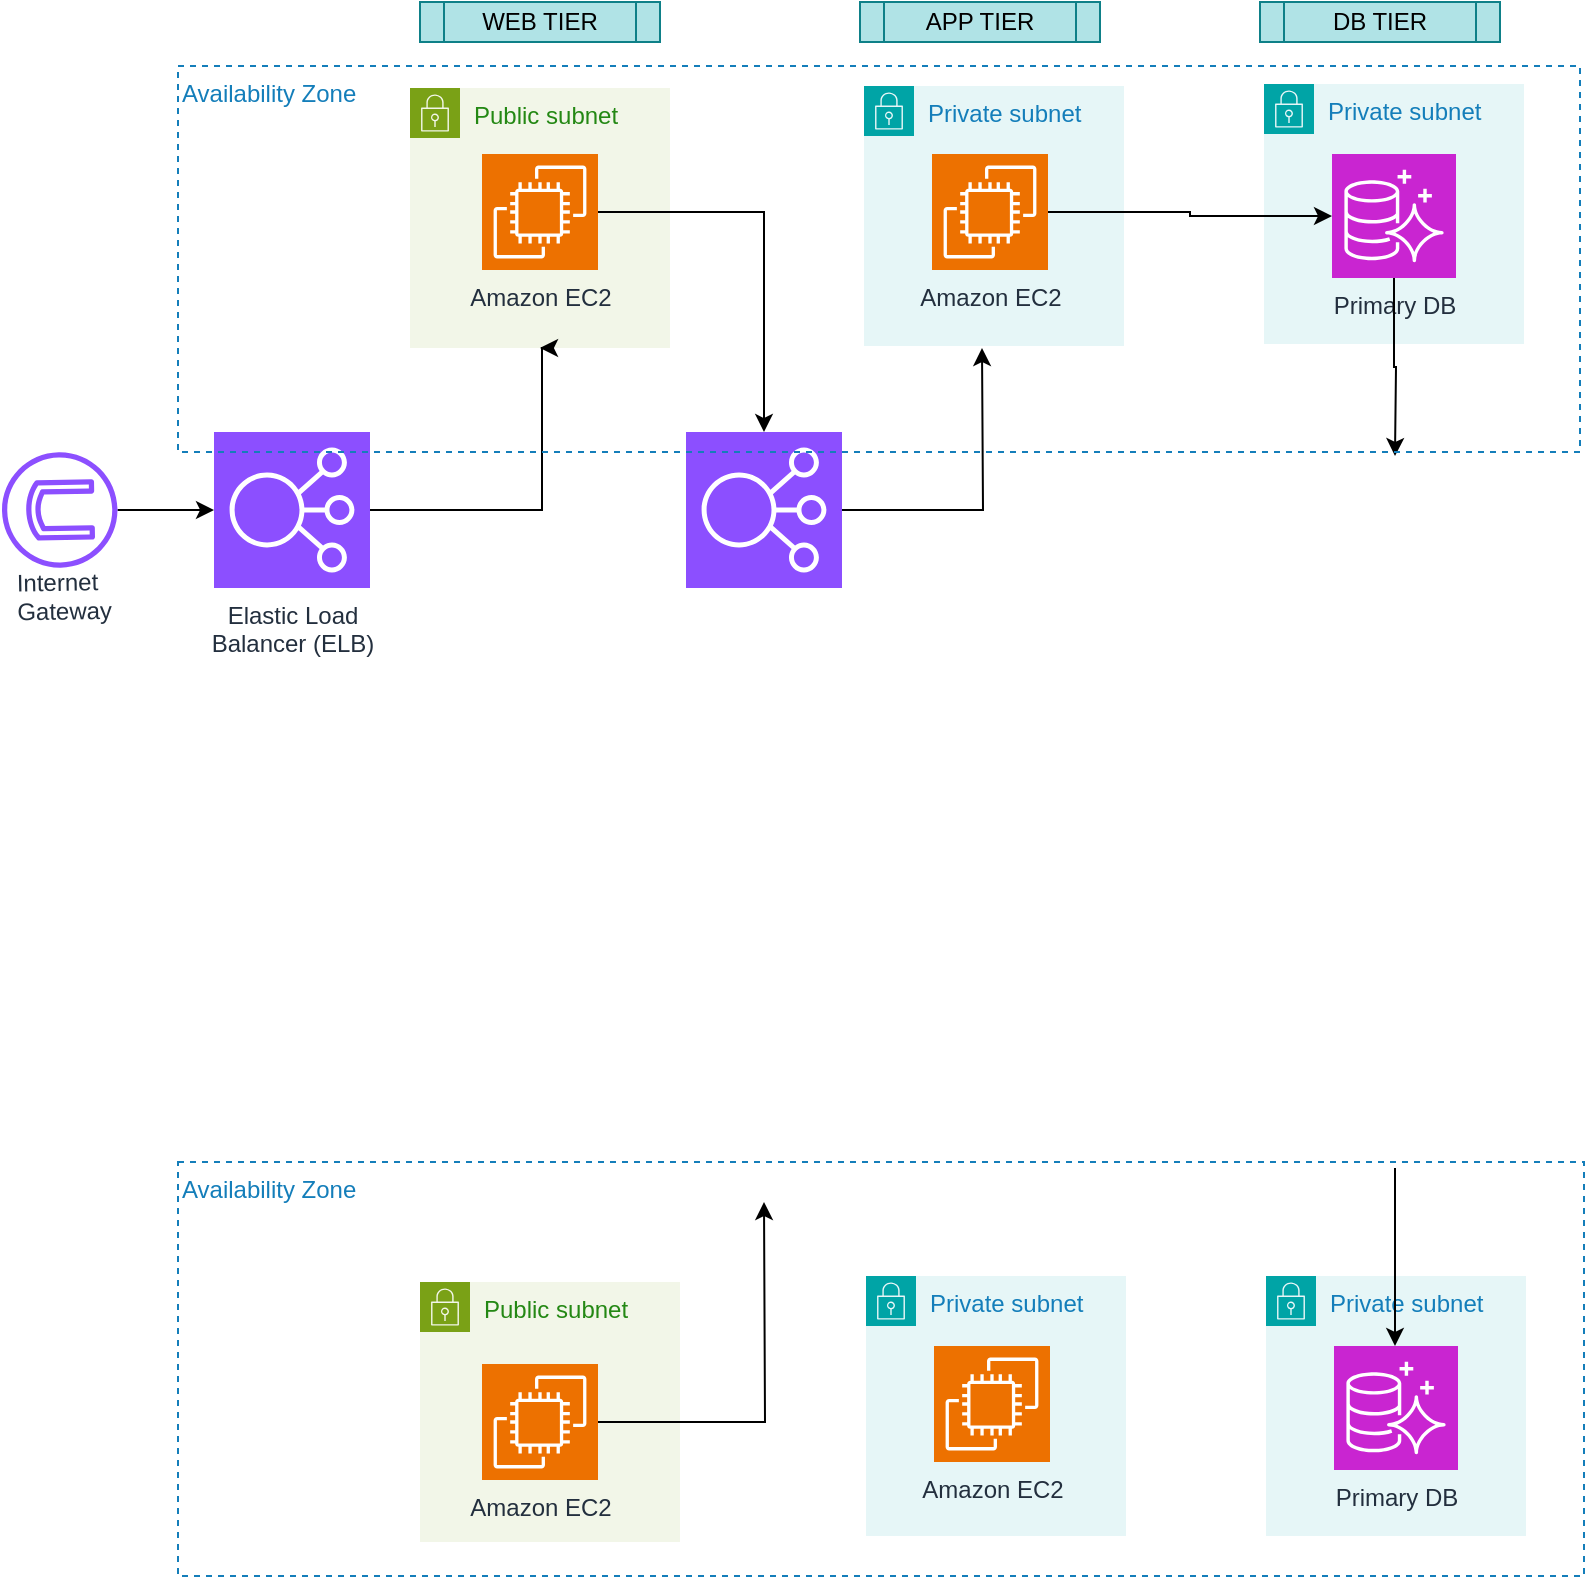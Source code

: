 <mxfile version="26.2.5">
  <diagram name="Page-1" id="d6edJk67j7s0k6tXhJVO">
    <mxGraphModel dx="948" dy="515" grid="0" gridSize="10" guides="1" tooltips="1" connect="1" arrows="1" fold="1" page="1" pageScale="1" pageWidth="850" pageHeight="1100" background="light-dark(#FFFFFF,#051208)" math="0" shadow="0">
      <root>
        <mxCell id="0" />
        <mxCell id="1" parent="0" />
        <mxCell id="QDt6HuoATpvbEMl83aBC-27" value="Private subnet" style="points=[[0,0],[0.25,0],[0.5,0],[0.75,0],[1,0],[1,0.25],[1,0.5],[1,0.75],[1,1],[0.75,1],[0.5,1],[0.25,1],[0,1],[0,0.75],[0,0.5],[0,0.25]];outlineConnect=0;gradientColor=none;html=1;whiteSpace=wrap;fontSize=12;fontStyle=0;container=1;pointerEvents=0;collapsible=0;recursiveResize=0;shape=mxgraph.aws4.group;grIcon=mxgraph.aws4.group_security_group;grStroke=0;strokeColor=#00A4A6;fillColor=#E6F6F7;verticalAlign=top;align=left;spacingLeft=30;fontColor=#147EBA;dashed=0;" parent="1" vertex="1">
          <mxGeometry x="641" y="188" width="130" height="130" as="geometry" />
        </mxCell>
        <mxCell id="QDt6HuoATpvbEMl83aBC-30" value="Primary DB" style="sketch=0;points=[[0,0,0],[0.25,0,0],[0.5,0,0],[0.75,0,0],[1,0,0],[0,1,0],[0.25,1,0],[0.5,1,0],[0.75,1,0],[1,1,0],[0,0.25,0],[0,0.5,0],[0,0.75,0],[1,0.25,0],[1,0.5,0],[1,0.75,0]];outlineConnect=0;fontColor=#232F3E;fillColor=#C925D1;strokeColor=#ffffff;dashed=0;verticalLabelPosition=bottom;verticalAlign=top;align=center;html=1;fontSize=12;fontStyle=0;aspect=fixed;shape=mxgraph.aws4.resourceIcon;resIcon=mxgraph.aws4.aurora;" parent="QDt6HuoATpvbEMl83aBC-27" vertex="1">
          <mxGeometry x="34" y="35" width="62" height="62" as="geometry" />
        </mxCell>
        <mxCell id="QDt6HuoATpvbEMl83aBC-14" value="Private subnet" style="points=[[0,0],[0.25,0],[0.5,0],[0.75,0],[1,0],[1,0.25],[1,0.5],[1,0.75],[1,1],[0.75,1],[0.5,1],[0.25,1],[0,1],[0,0.75],[0,0.5],[0,0.25]];outlineConnect=0;gradientColor=none;html=1;whiteSpace=wrap;fontSize=12;fontStyle=0;container=1;pointerEvents=0;collapsible=0;recursiveResize=0;shape=mxgraph.aws4.group;grIcon=mxgraph.aws4.group_security_group;grStroke=0;strokeColor=#00A4A6;fillColor=#E6F6F7;verticalAlign=top;align=left;spacingLeft=30;fontColor=#147EBA;dashed=0;" parent="1" vertex="1">
          <mxGeometry x="441" y="189" width="130" height="130" as="geometry" />
        </mxCell>
        <mxCell id="QDt6HuoATpvbEMl83aBC-9" value="Public subnet" style="points=[[0,0],[0.25,0],[0.5,0],[0.75,0],[1,0],[1,0.25],[1,0.5],[1,0.75],[1,1],[0.75,1],[0.5,1],[0.25,1],[0,1],[0,0.75],[0,0.5],[0,0.25]];outlineConnect=0;gradientColor=none;html=1;whiteSpace=wrap;fontSize=12;fontStyle=0;container=1;pointerEvents=0;collapsible=0;recursiveResize=0;shape=mxgraph.aws4.group;grIcon=mxgraph.aws4.group_security_group;grStroke=0;strokeColor=#7AA116;fillColor=#F2F6E8;verticalAlign=top;align=left;spacingLeft=30;fontColor=#248814;dashed=0;" parent="1" vertex="1">
          <mxGeometry x="214" y="190" width="130" height="130" as="geometry" />
        </mxCell>
        <mxCell id="QDt6HuoATpvbEMl83aBC-1" value="Amazon EC2" style="sketch=0;points=[[0,0,0],[0.25,0,0],[0.5,0,0],[0.75,0,0],[1,0,0],[0,1,0],[0.25,1,0],[0.5,1,0],[0.75,1,0],[1,1,0],[0,0.25,0],[0,0.5,0],[0,0.75,0],[1,0.25,0],[1,0.5,0],[1,0.75,0]];outlineConnect=0;fontColor=#232F3E;fillColor=#ED7100;strokeColor=#ffffff;dashed=0;verticalLabelPosition=bottom;verticalAlign=top;align=center;html=1;fontSize=12;fontStyle=0;aspect=fixed;shape=mxgraph.aws4.resourceIcon;resIcon=mxgraph.aws4.ec2;" parent="QDt6HuoATpvbEMl83aBC-9" vertex="1">
          <mxGeometry x="36" y="33" width="58" height="58" as="geometry" />
        </mxCell>
        <mxCell id="QDt6HuoATpvbEMl83aBC-3" style="edgeStyle=orthogonalEdgeStyle;rounded=0;orthogonalLoop=1;jettySize=auto;html=1;exitX=1;exitY=0.5;exitDx=0;exitDy=0;exitPerimeter=0;entryX=0.5;entryY=1;entryDx=0;entryDy=0;" parent="1" source="QDt6HuoATpvbEMl83aBC-2" target="QDt6HuoATpvbEMl83aBC-9" edge="1">
          <mxGeometry relative="1" as="geometry">
            <mxPoint x="280" y="330" as="targetPoint" />
            <Array as="points">
              <mxPoint x="280" y="401" />
              <mxPoint x="280" y="320" />
            </Array>
          </mxGeometry>
        </mxCell>
        <mxCell id="QDt6HuoATpvbEMl83aBC-2" value="Elastic Load&lt;div&gt;Balancer (ELB)&lt;/div&gt;" style="sketch=0;points=[[0,0,0],[0.25,0,0],[0.5,0,0],[0.75,0,0],[1,0,0],[0,1,0],[0.25,1,0],[0.5,1,0],[0.75,1,0],[1,1,0],[0,0.25,0],[0,0.5,0],[0,0.75,0],[1,0.25,0],[1,0.5,0],[1,0.75,0]];outlineConnect=0;fontColor=#232F3E;fillColor=#8C4FFF;strokeColor=#ffffff;dashed=0;verticalLabelPosition=bottom;verticalAlign=top;align=center;html=1;fontSize=12;fontStyle=0;aspect=fixed;shape=mxgraph.aws4.resourceIcon;resIcon=mxgraph.aws4.elastic_load_balancing;" parent="1" vertex="1">
          <mxGeometry x="116" y="362" width="78" height="78" as="geometry" />
        </mxCell>
        <mxCell id="QDt6HuoATpvbEMl83aBC-15" value="" style="edgeStyle=orthogonalEdgeStyle;rounded=0;orthogonalLoop=1;jettySize=auto;html=1;" parent="1" source="QDt6HuoATpvbEMl83aBC-4" target="QDt6HuoATpvbEMl83aBC-2" edge="1">
          <mxGeometry relative="1" as="geometry" />
        </mxCell>
        <mxCell id="QDt6HuoATpvbEMl83aBC-4" value="&lt;br&gt;&lt;div&gt;Gateway&lt;/div&gt;&lt;div&gt;Internet&lt;/div&gt;" style="sketch=0;outlineConnect=0;fontColor=#232F3E;gradientColor=none;fillColor=#8C4FFF;strokeColor=none;dashed=0;verticalLabelPosition=middle;verticalAlign=top;align=right;html=1;fontSize=12;fontStyle=0;aspect=fixed;pointerEvents=1;shape=mxgraph.aws4.internet_gateway;rotation=-91;labelPosition=left;textDirection=vertical-lr;" parent="1" vertex="1">
          <mxGeometry x="10" y="372.13" width="57.74" height="57.74" as="geometry" />
        </mxCell>
        <mxCell id="QDt6HuoATpvbEMl83aBC-10" value="WEB TIER" style="shape=process;whiteSpace=wrap;html=1;backgroundOutline=1;fillColor=#b0e3e6;rounded=0;glass=0;strokeColor=#0e8088;" parent="1" vertex="1">
          <mxGeometry x="219" y="147" width="120" height="20" as="geometry" />
        </mxCell>
        <mxCell id="QDt6HuoATpvbEMl83aBC-13" value="APP TIER" style="shape=process;whiteSpace=wrap;html=1;backgroundOutline=1;fillColor=#b0e3e6;rounded=0;glass=0;strokeColor=#0e8088;" parent="1" vertex="1">
          <mxGeometry x="439" y="147" width="120" height="20" as="geometry" />
        </mxCell>
        <mxCell id="QDt6HuoATpvbEMl83aBC-12" value="Amazon EC2" style="sketch=0;points=[[0,0,0],[0.25,0,0],[0.5,0,0],[0.75,0,0],[1,0,0],[0,1,0],[0.25,1,0],[0.5,1,0],[0.75,1,0],[1,1,0],[0,0.25,0],[0,0.5,0],[0,0.75,0],[1,0.25,0],[1,0.5,0],[1,0.75,0]];outlineConnect=0;fontColor=#232F3E;fillColor=#ED7100;strokeColor=#ffffff;dashed=0;verticalLabelPosition=bottom;verticalAlign=top;align=center;html=1;fontSize=12;fontStyle=0;aspect=fixed;shape=mxgraph.aws4.resourceIcon;resIcon=mxgraph.aws4.ec2;" parent="1" vertex="1">
          <mxGeometry x="475" y="223" width="58" height="58" as="geometry" />
        </mxCell>
        <mxCell id="QDt6HuoATpvbEMl83aBC-21" style="edgeStyle=orthogonalEdgeStyle;rounded=0;orthogonalLoop=1;jettySize=auto;html=1;" parent="1" source="QDt6HuoATpvbEMl83aBC-16" edge="1">
          <mxGeometry relative="1" as="geometry">
            <mxPoint x="500" y="320" as="targetPoint" />
          </mxGeometry>
        </mxCell>
        <mxCell id="QDt6HuoATpvbEMl83aBC-24" style="edgeStyle=orthogonalEdgeStyle;rounded=0;orthogonalLoop=1;jettySize=auto;html=1;exitX=1;exitY=0.75;exitDx=0;exitDy=0;exitPerimeter=0;" parent="1" edge="1">
          <mxGeometry relative="1" as="geometry">
            <mxPoint x="430.421" y="727.105" as="targetPoint" />
            <mxPoint x="430" y="727.5" as="sourcePoint" />
          </mxGeometry>
        </mxCell>
        <mxCell id="QDt6HuoATpvbEMl83aBC-16" value="" style="sketch=0;points=[[0,0,0],[0.25,0,0],[0.5,0,0],[0.75,0,0],[1,0,0],[0,1,0],[0.25,1,0],[0.5,1,0],[0.75,1,0],[1,1,0],[0,0.25,0],[0,0.5,0],[0,0.75,0],[1,0.25,0],[1,0.5,0],[1,0.75,0]];outlineConnect=0;fontColor=#232F3E;fillColor=#8C4FFF;strokeColor=#ffffff;dashed=0;verticalLabelPosition=bottom;verticalAlign=top;align=center;html=1;fontSize=12;fontStyle=0;aspect=fixed;shape=mxgraph.aws4.resourceIcon;resIcon=mxgraph.aws4.elastic_load_balancing;" parent="1" vertex="1">
          <mxGeometry x="352" y="362" width="78" height="78" as="geometry" />
        </mxCell>
        <mxCell id="QDt6HuoATpvbEMl83aBC-17" style="edgeStyle=orthogonalEdgeStyle;rounded=0;orthogonalLoop=1;jettySize=auto;html=1;exitX=1;exitY=0.5;exitDx=0;exitDy=0;exitPerimeter=0;entryX=0.5;entryY=0;entryDx=0;entryDy=0;entryPerimeter=0;" parent="1" source="QDt6HuoATpvbEMl83aBC-1" target="QDt6HuoATpvbEMl83aBC-16" edge="1">
          <mxGeometry relative="1" as="geometry" />
        </mxCell>
        <mxCell id="QDt6HuoATpvbEMl83aBC-18" value="Public subnet" style="points=[[0,0],[0.25,0],[0.5,0],[0.75,0],[1,0],[1,0.25],[1,0.5],[1,0.75],[1,1],[0.75,1],[0.5,1],[0.25,1],[0,1],[0,0.75],[0,0.5],[0,0.25]];outlineConnect=0;gradientColor=none;html=1;whiteSpace=wrap;fontSize=12;fontStyle=0;container=1;pointerEvents=0;collapsible=0;recursiveResize=0;shape=mxgraph.aws4.group;grIcon=mxgraph.aws4.group_security_group;grStroke=0;strokeColor=#7AA116;fillColor=#F2F6E8;verticalAlign=top;align=left;spacingLeft=30;fontColor=#248814;dashed=0;" parent="1" vertex="1">
          <mxGeometry x="219" y="787" width="130" height="130" as="geometry" />
        </mxCell>
        <mxCell id="QDt6HuoATpvbEMl83aBC-19" value="Amazon EC2" style="sketch=0;points=[[0,0,0],[0.25,0,0],[0.5,0,0],[0.75,0,0],[1,0,0],[0,1,0],[0.25,1,0],[0.5,1,0],[0.75,1,0],[1,1,0],[0,0.25,0],[0,0.5,0],[0,0.75,0],[1,0.25,0],[1,0.5,0],[1,0.75,0]];outlineConnect=0;fontColor=#232F3E;fillColor=#ED7100;strokeColor=#ffffff;dashed=0;verticalLabelPosition=bottom;verticalAlign=top;align=center;html=1;fontSize=12;fontStyle=0;aspect=fixed;shape=mxgraph.aws4.resourceIcon;resIcon=mxgraph.aws4.ec2;" parent="QDt6HuoATpvbEMl83aBC-18" vertex="1">
          <mxGeometry x="31" y="41" width="58" height="58" as="geometry" />
        </mxCell>
        <mxCell id="QDt6HuoATpvbEMl83aBC-20" style="edgeStyle=orthogonalEdgeStyle;rounded=0;orthogonalLoop=1;jettySize=auto;html=1;exitX=1;exitY=0.5;exitDx=0;exitDy=0;exitPerimeter=0;entryX=0.5;entryY=1;entryDx=0;entryDy=0;entryPerimeter=0;" parent="1" source="QDt6HuoATpvbEMl83aBC-19" edge="1">
          <mxGeometry relative="1" as="geometry">
            <mxPoint x="391" y="747" as="targetPoint" />
          </mxGeometry>
        </mxCell>
        <mxCell id="QDt6HuoATpvbEMl83aBC-22" value="Private subnet" style="points=[[0,0],[0.25,0],[0.5,0],[0.75,0],[1,0],[1,0.25],[1,0.5],[1,0.75],[1,1],[0.75,1],[0.5,1],[0.25,1],[0,1],[0,0.75],[0,0.5],[0,0.25]];outlineConnect=0;gradientColor=none;html=1;whiteSpace=wrap;fontSize=12;fontStyle=0;container=1;pointerEvents=0;collapsible=0;recursiveResize=0;shape=mxgraph.aws4.group;grIcon=mxgraph.aws4.group_security_group;grStroke=0;strokeColor=#00A4A6;fillColor=#E6F6F7;verticalAlign=top;align=left;spacingLeft=30;fontColor=#147EBA;dashed=0;" parent="1" vertex="1">
          <mxGeometry x="442" y="784" width="130" height="130" as="geometry" />
        </mxCell>
        <mxCell id="QDt6HuoATpvbEMl83aBC-23" value="Amazon EC2" style="sketch=0;points=[[0,0,0],[0.25,0,0],[0.5,0,0],[0.75,0,0],[1,0,0],[0,1,0],[0.25,1,0],[0.5,1,0],[0.75,1,0],[1,1,0],[0,0.25,0],[0,0.5,0],[0,0.75,0],[1,0.25,0],[1,0.5,0],[1,0.75,0]];outlineConnect=0;fontColor=#232F3E;fillColor=#ED7100;strokeColor=#ffffff;dashed=0;verticalLabelPosition=bottom;verticalAlign=top;align=center;html=1;fontSize=12;fontStyle=0;aspect=fixed;shape=mxgraph.aws4.resourceIcon;resIcon=mxgraph.aws4.ec2;" parent="1" vertex="1">
          <mxGeometry x="476" y="819" width="58" height="58" as="geometry" />
        </mxCell>
        <mxCell id="QDt6HuoATpvbEMl83aBC-28" value="DB TIER" style="shape=process;whiteSpace=wrap;html=1;backgroundOutline=1;fillColor=#b0e3e6;rounded=0;glass=0;strokeColor=#0e8088;" parent="1" vertex="1">
          <mxGeometry x="639" y="147" width="120" height="20" as="geometry" />
        </mxCell>
        <mxCell id="QDt6HuoATpvbEMl83aBC-31" style="edgeStyle=orthogonalEdgeStyle;rounded=0;orthogonalLoop=1;jettySize=auto;html=1;exitX=1;exitY=0.5;exitDx=0;exitDy=0;exitPerimeter=0;entryX=0;entryY=0.5;entryDx=0;entryDy=0;entryPerimeter=0;" parent="1" source="QDt6HuoATpvbEMl83aBC-12" target="QDt6HuoATpvbEMl83aBC-30" edge="1">
          <mxGeometry relative="1" as="geometry" />
        </mxCell>
        <mxCell id="QDt6HuoATpvbEMl83aBC-34" value="Private subnet" style="points=[[0,0],[0.25,0],[0.5,0],[0.75,0],[1,0],[1,0.25],[1,0.5],[1,0.75],[1,1],[0.75,1],[0.5,1],[0.25,1],[0,1],[0,0.75],[0,0.5],[0,0.25]];outlineConnect=0;gradientColor=none;html=1;whiteSpace=wrap;fontSize=12;fontStyle=0;container=1;pointerEvents=0;collapsible=0;recursiveResize=0;shape=mxgraph.aws4.group;grIcon=mxgraph.aws4.group_security_group;grStroke=0;strokeColor=#00A4A6;fillColor=#E6F6F7;verticalAlign=top;align=left;spacingLeft=30;fontColor=#147EBA;dashed=0;" parent="1" vertex="1">
          <mxGeometry x="642" y="784" width="130" height="130" as="geometry" />
        </mxCell>
        <mxCell id="QDt6HuoATpvbEMl83aBC-35" value="Primary DB" style="sketch=0;points=[[0,0,0],[0.25,0,0],[0.5,0,0],[0.75,0,0],[1,0,0],[0,1,0],[0.25,1,0],[0.5,1,0],[0.75,1,0],[1,1,0],[0,0.25,0],[0,0.5,0],[0,0.75,0],[1,0.25,0],[1,0.5,0],[1,0.75,0]];outlineConnect=0;fontColor=#232F3E;fillColor=#C925D1;strokeColor=#ffffff;dashed=0;verticalLabelPosition=bottom;verticalAlign=top;align=center;html=1;fontSize=12;fontStyle=0;aspect=fixed;shape=mxgraph.aws4.resourceIcon;resIcon=mxgraph.aws4.aurora;" parent="QDt6HuoATpvbEMl83aBC-34" vertex="1">
          <mxGeometry x="34" y="35" width="62" height="62" as="geometry" />
        </mxCell>
        <mxCell id="QDt6HuoATpvbEMl83aBC-39" style="edgeStyle=orthogonalEdgeStyle;rounded=0;orthogonalLoop=1;jettySize=auto;html=1;" parent="1" target="QDt6HuoATpvbEMl83aBC-35" edge="1">
          <mxGeometry relative="1" as="geometry">
            <mxPoint x="706.5" y="730" as="sourcePoint" />
          </mxGeometry>
        </mxCell>
        <mxCell id="QDt6HuoATpvbEMl83aBC-38" style="edgeStyle=orthogonalEdgeStyle;rounded=0;orthogonalLoop=1;jettySize=auto;html=1;" parent="1" source="QDt6HuoATpvbEMl83aBC-30" edge="1">
          <mxGeometry relative="1" as="geometry">
            <mxPoint x="706.5" y="374" as="targetPoint" />
          </mxGeometry>
        </mxCell>
        <mxCell id="QDt6HuoATpvbEMl83aBC-49" value="Availability Zone" style="fillColor=none;strokeColor=#147EBA;dashed=1;verticalAlign=top;fontStyle=0;fontColor=#147EBA;whiteSpace=wrap;html=1;align=left;movable=1;resizable=1;rotatable=1;deletable=1;editable=1;locked=0;connectable=1;" parent="1" vertex="1">
          <mxGeometry x="98" y="179" width="701" height="193" as="geometry" />
        </mxCell>
        <mxCell id="QDt6HuoATpvbEMl83aBC-50" value="Availability Zone" style="fillColor=none;strokeColor=#147EBA;dashed=1;verticalAlign=top;fontStyle=0;fontColor=#147EBA;whiteSpace=wrap;html=1;align=left;" parent="1" vertex="1">
          <mxGeometry x="98" y="727" width="703" height="207" as="geometry" />
        </mxCell>
      </root>
    </mxGraphModel>
  </diagram>
</mxfile>
